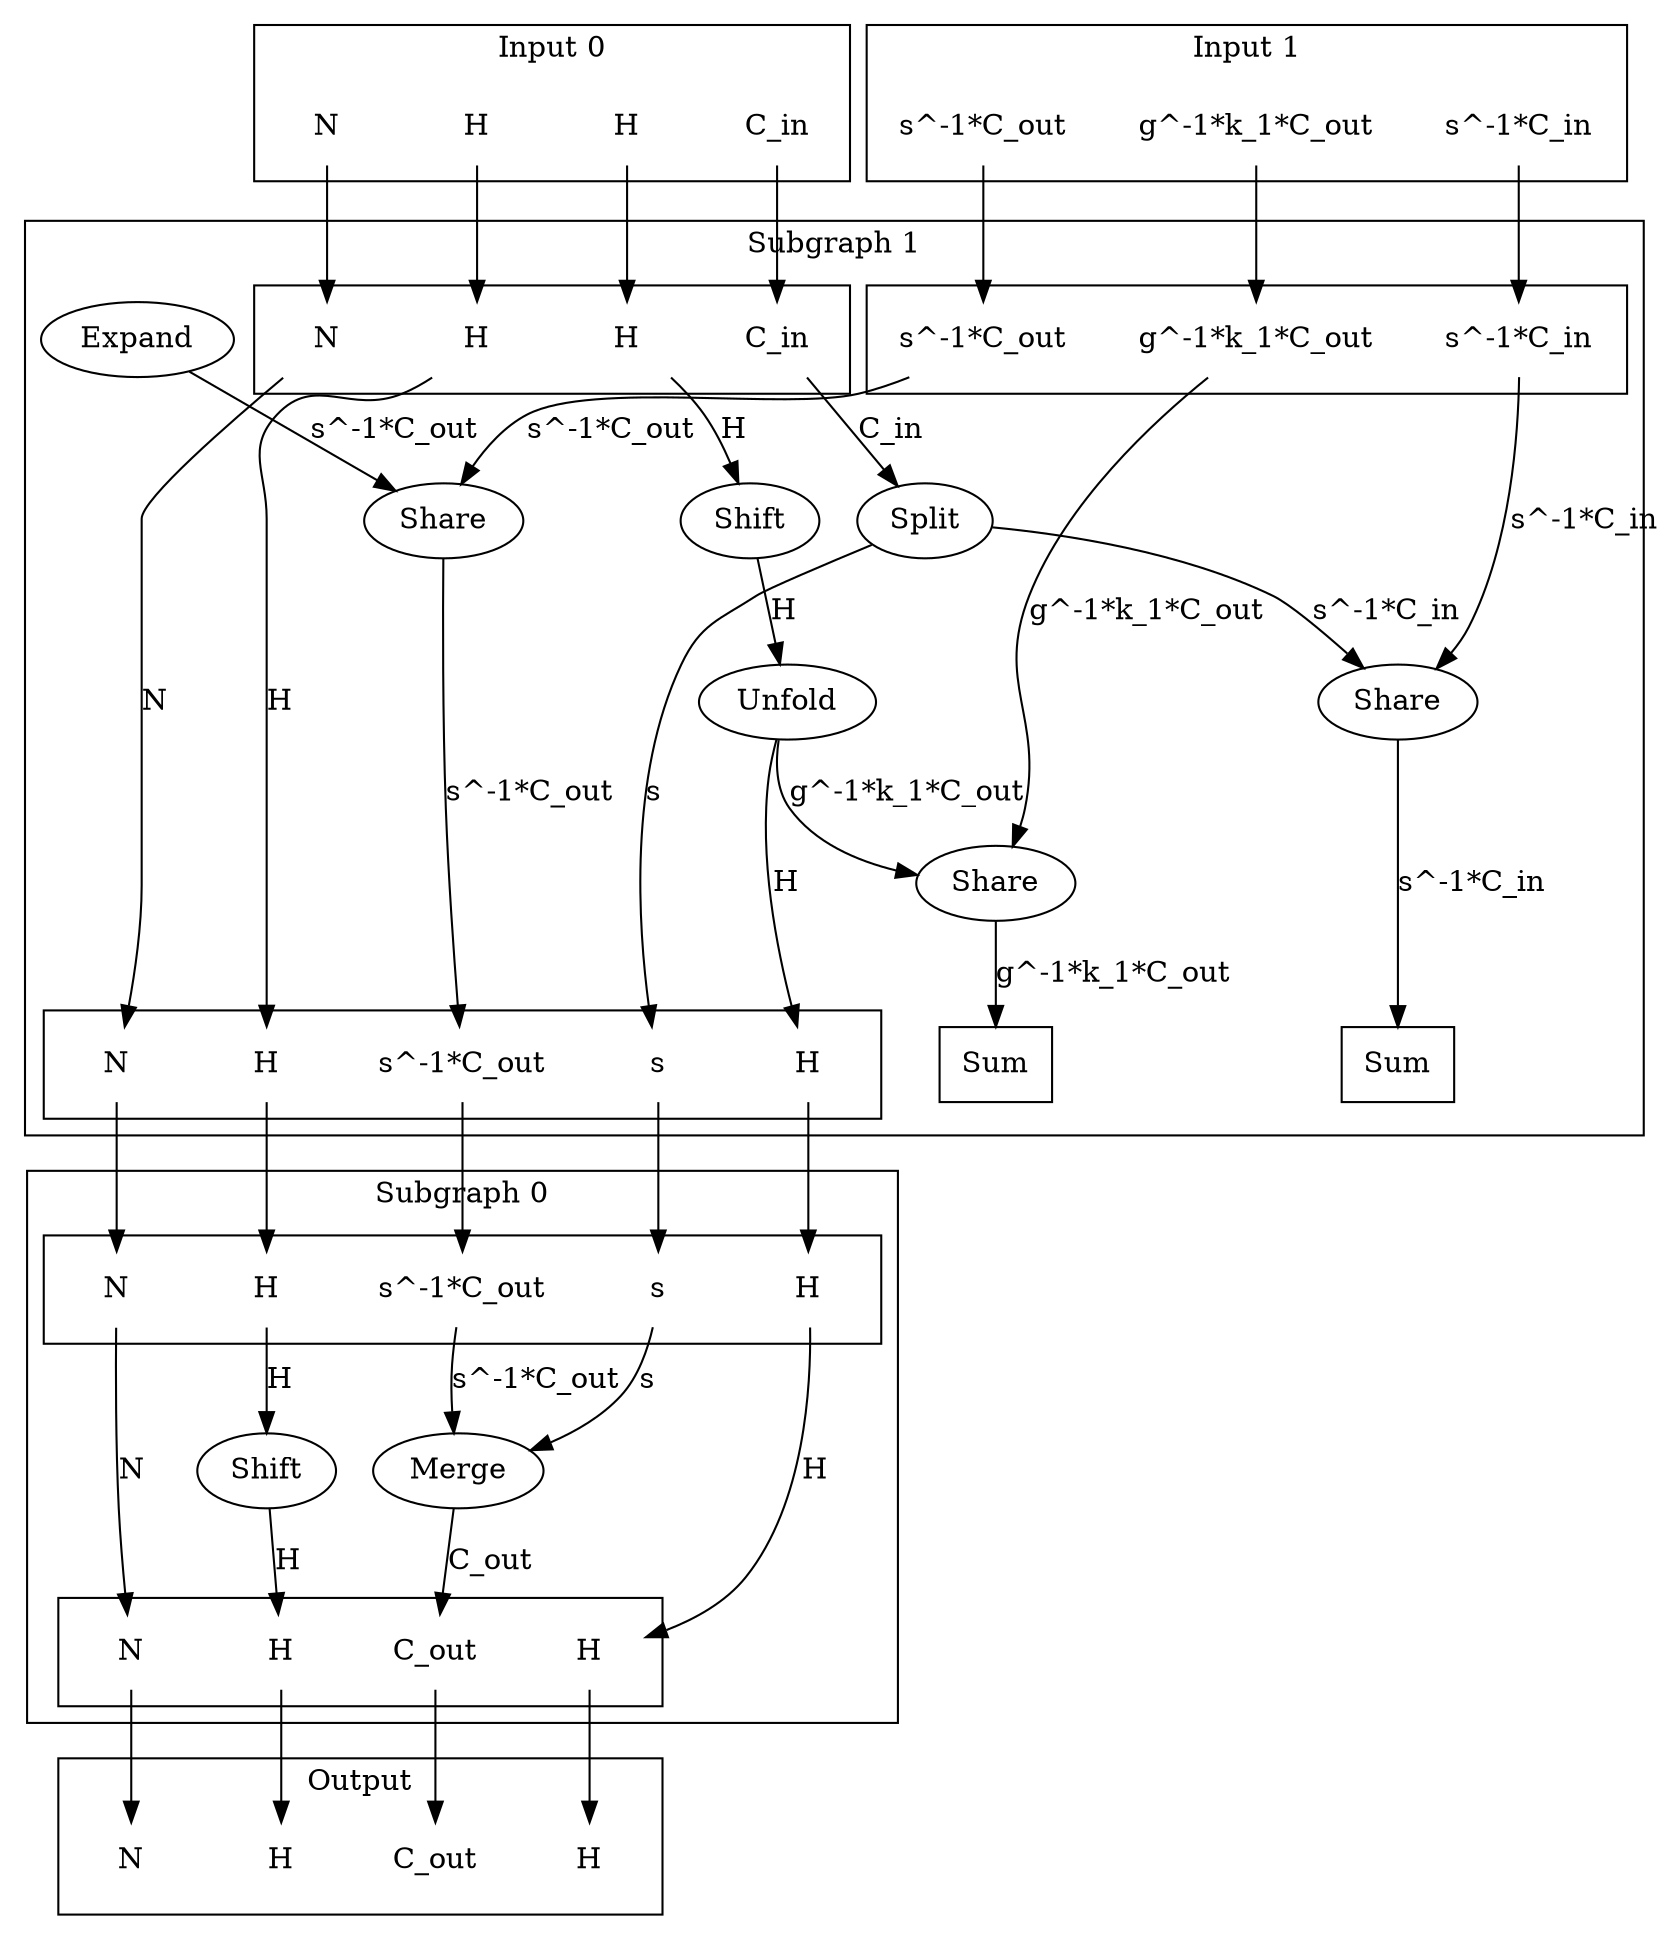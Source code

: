 digraph kernel_generated {
newrank = true;

// Stage tensor.
subgraph cluster_subgraph_0 {
    label = "Subgraph 0";
    // Reductions.
    // Output.
    subgraph cluster_subgraph_0_out {
        label = "";
        interface_0_out_0x55e3a880e020 [label="N", shape=none];
        interface_0_out_0x55e3a880e048 [label="C_out", shape=none];
        interface_0_out_0x55e3a880e070 [label="H", shape=none];
        interface_0_out_0x55e3a880e098 [label="H", shape=none];
    }
    {
        rank = same;
        interface_0_out_0x55e3a880e020;
        interface_0_out_0x55e3a880e048;
        interface_0_out_0x55e3a880e070;
        interface_0_out_0x55e3a880e098;
    }
    // Input 0.
    subgraph cluster_subgraph_0_in_0 {
        label = "";
        interface_0_in_0x55e3a880e020 [label="N", shape=none];
        interface_0_in_0x55e3a8935800 [label="s", shape=none];
        interface_0_in_0x55e3a8935818 [label="s^-1*C_out", shape=none];
        interface_0_in_0x55e39eb542e0 [label="H", shape=none];
        interface_0_in_0x55e3a880e098 [label="H", shape=none];
    }
    {
        rank = same;
        interface_0_in_0x55e3a880e020;
        interface_0_in_0x55e3a8935800;
        interface_0_in_0x55e3a8935818;
        interface_0_in_0x55e39eb542e0;
        interface_0_in_0x55e3a880e098;
    }
    // Op's.
    op_0x55e39eb542c0 [label="Shift"];
    op_0x55e3a89357c0 [label="Merge"];
    // Dimension's.
    interface_0_in_0x55e39eb542e0 -> op_0x55e39eb542c0 [label="H"];
    interface_0_in_0x55e3a880e020 -> interface_0_out_0x55e3a880e020 [label="N"];
    op_0x55e3a89357c0 -> interface_0_out_0x55e3a880e048 [label="C_out"];
    op_0x55e39eb542c0 -> interface_0_out_0x55e3a880e070 [label="H"];
    interface_0_in_0x55e3a880e098 -> interface_0_out_0x55e3a880e098 [label="H"];
    interface_0_in_0x55e3a8935800 -> op_0x55e3a89357c0 [label="s"];
    interface_0_in_0x55e3a8935818 -> op_0x55e3a89357c0 [label="s^-1*C_out"];
}

// Stage tensor.
subgraph cluster_subgraph_1 {
    label = "Subgraph 1";
    // Reductions.
    reduce_0x7fb2b80072d0 [label="Sum", shape=box];
    reduce_0x7fb2b800b898 [label="Sum", shape=box];
    // Output.
    subgraph cluster_subgraph_1_out {
        label = "";
        interface_1_out_0x55e3a880e020 [label="N", shape=none];
        interface_1_out_0x55e3a8935800 [label="s", shape=none];
        interface_1_out_0x55e3a8935818 [label="s^-1*C_out", shape=none];
        interface_1_out_0x55e39eb542e0 [label="H", shape=none];
        interface_1_out_0x55e3a880e098 [label="H", shape=none];
    }
    {
        rank = same;
        reduce_0x7fb2b80072d0;
        reduce_0x7fb2b800b898;
        interface_1_out_0x55e3a880e020;
        interface_1_out_0x55e3a8935800;
        interface_1_out_0x55e3a8935818;
        interface_1_out_0x55e39eb542e0;
        interface_1_out_0x55e3a880e098;
    }
    // Input 0.
    subgraph cluster_subgraph_1_in_0 {
        label = "";
        interface_1_in_0x55e3a880e020 [label="N", shape=none];
        interface_1_in_0x55e3a8936330 [label="C_in", shape=none];
        interface_1_in_0x55e39eb542e0 [label="H", shape=none];
        interface_1_in_0x55e39eb54340 [label="H", shape=none];
    }
    // Input 1.
    subgraph cluster_subgraph_1_in_1 {
        label = "";
        interface_1_in_0x55e3a8934488 [label="s^-1*C_in", shape=none];
        interface_1_in_0x55e3a8934528 [label="s^-1*C_out", shape=none];
        interface_1_in_0x55e3a89344d8 [label="g^-1*k_1*C_out", shape=none];
    }
    {
        rank = same;
        interface_1_in_0x55e3a880e020;
        interface_1_in_0x55e3a8936330;
        interface_1_in_0x55e39eb542e0;
        interface_1_in_0x55e39eb54340;
        interface_1_in_0x55e3a8934488;
        interface_1_in_0x55e3a8934528;
        interface_1_in_0x55e3a89344d8;
    }
    // Op's.
    op_0x55e39eb54320 [label="Shift"];
    op_0x55e3a8934450 [label="Share"];
    op_0x55e3a89344a0 [label="Share"];
    op_0x55e3a89344f0 [label="Share"];
    op_0x55e3a89348f8 [label="Expand"];
    op_0x55e3a89362f0 [label="Split"];
    op_0x55e3a89366c0 [label="Unfold"];
    // Dimension's.
    interface_1_in_0x55e39eb542e0 -> interface_1_out_0x55e39eb542e0 [label="H"];
    interface_1_in_0x55e39eb54340 -> op_0x55e39eb54320 [label="H"];
    interface_1_in_0x55e3a880e020 -> interface_1_out_0x55e3a880e020 [label="N"];
    op_0x55e3a89366c0 -> interface_1_out_0x55e3a880e098 [label="H"];
    op_0x55e3a89362f0 -> op_0x55e3a8934450 [label="s^-1*C_in"];
    interface_1_in_0x55e3a8934488 -> op_0x55e3a8934450 [label="s^-1*C_in"];
    op_0x55e3a89366c0 -> op_0x55e3a89344a0 [label="g^-1*k_1*C_out"];
    interface_1_in_0x55e3a89344d8 -> op_0x55e3a89344a0 [label="g^-1*k_1*C_out"];
    op_0x55e3a89348f8 -> op_0x55e3a89344f0 [label="s^-1*C_out"];
    interface_1_in_0x55e3a8934528 -> op_0x55e3a89344f0 [label="s^-1*C_out"];
    op_0x55e3a89362f0 -> interface_1_out_0x55e3a8935800 [label="s"];
    op_0x55e3a89344f0 -> interface_1_out_0x55e3a8935818 [label="s^-1*C_out"];
    interface_1_in_0x55e3a8936330 -> op_0x55e3a89362f0 [label="C_in"];
    op_0x55e39eb54320 -> op_0x55e3a89366c0 [label="H"];
    op_0x55e3a8934450 -> reduce_0x7fb2b80072d0 [label="s^-1*C_in"];
    op_0x55e3a89344a0 -> reduce_0x7fb2b800b898 [label="g^-1*k_1*C_out"];
}

// Input tensor.
subgraph cluster_subgraph_2 {
    label = "Input 0";
    interface_2_out_0x55e3a880e020 [label="N", shape=none];
    interface_2_out_0x55e3a8936330 [label="C_in", shape=none];
    interface_2_out_0x55e39eb542e0 [label="H", shape=none];
    interface_2_out_0x55e39eb54340 [label="H", shape=none];
}

interface_2_out_0x55e3a880e020 -> interface_1_in_0x55e3a880e020;
interface_2_out_0x55e3a8936330 -> interface_1_in_0x55e3a8936330;
interface_2_out_0x55e39eb542e0 -> interface_1_in_0x55e39eb542e0;
interface_2_out_0x55e39eb54340 -> interface_1_in_0x55e39eb54340;

// Input tensor.
subgraph cluster_subgraph_3 {
    label = "Input 1";
    interface_3_out_0x55e3a8934488 [label="s^-1*C_in", shape=none];
    interface_3_out_0x55e3a8934528 [label="s^-1*C_out", shape=none];
    interface_3_out_0x55e3a89344d8 [label="g^-1*k_1*C_out", shape=none];
}

interface_3_out_0x55e3a8934488 -> interface_1_in_0x55e3a8934488;
interface_3_out_0x55e3a8934528 -> interface_1_in_0x55e3a8934528;
interface_3_out_0x55e3a89344d8 -> interface_1_in_0x55e3a89344d8;

interface_1_out_0x55e3a880e020 -> interface_0_in_0x55e3a880e020;
interface_1_out_0x55e3a8935800 -> interface_0_in_0x55e3a8935800;
interface_1_out_0x55e3a8935818 -> interface_0_in_0x55e3a8935818;
interface_1_out_0x55e39eb542e0 -> interface_0_in_0x55e39eb542e0;
interface_1_out_0x55e3a880e098 -> interface_0_in_0x55e3a880e098;

{
    rank = same;
    interface_2_out_0x55e3a880e020;
    interface_2_out_0x55e3a8936330;
    interface_2_out_0x55e39eb542e0;
    interface_2_out_0x55e39eb54340;
    interface_3_out_0x55e3a8934488;
    interface_3_out_0x55e3a8934528;
    interface_3_out_0x55e3a89344d8;
}
subgraph cluster_subgraph_output {
    label = "Output";
    interface_4_in_0x55e3a880e020 [label="N", shape=none];
    interface_4_in_0x55e3a880e048 [label="C_out", shape=none];
    interface_4_in_0x55e3a880e070 [label="H", shape=none];
    interface_4_in_0x55e3a880e098 [label="H", shape=none];
}
interface_0_out_0x55e3a880e020 -> interface_4_in_0x55e3a880e020;
interface_0_out_0x55e3a880e048 -> interface_4_in_0x55e3a880e048;
interface_0_out_0x55e3a880e070 -> interface_4_in_0x55e3a880e070;
interface_0_out_0x55e3a880e098 -> interface_4_in_0x55e3a880e098;

}
